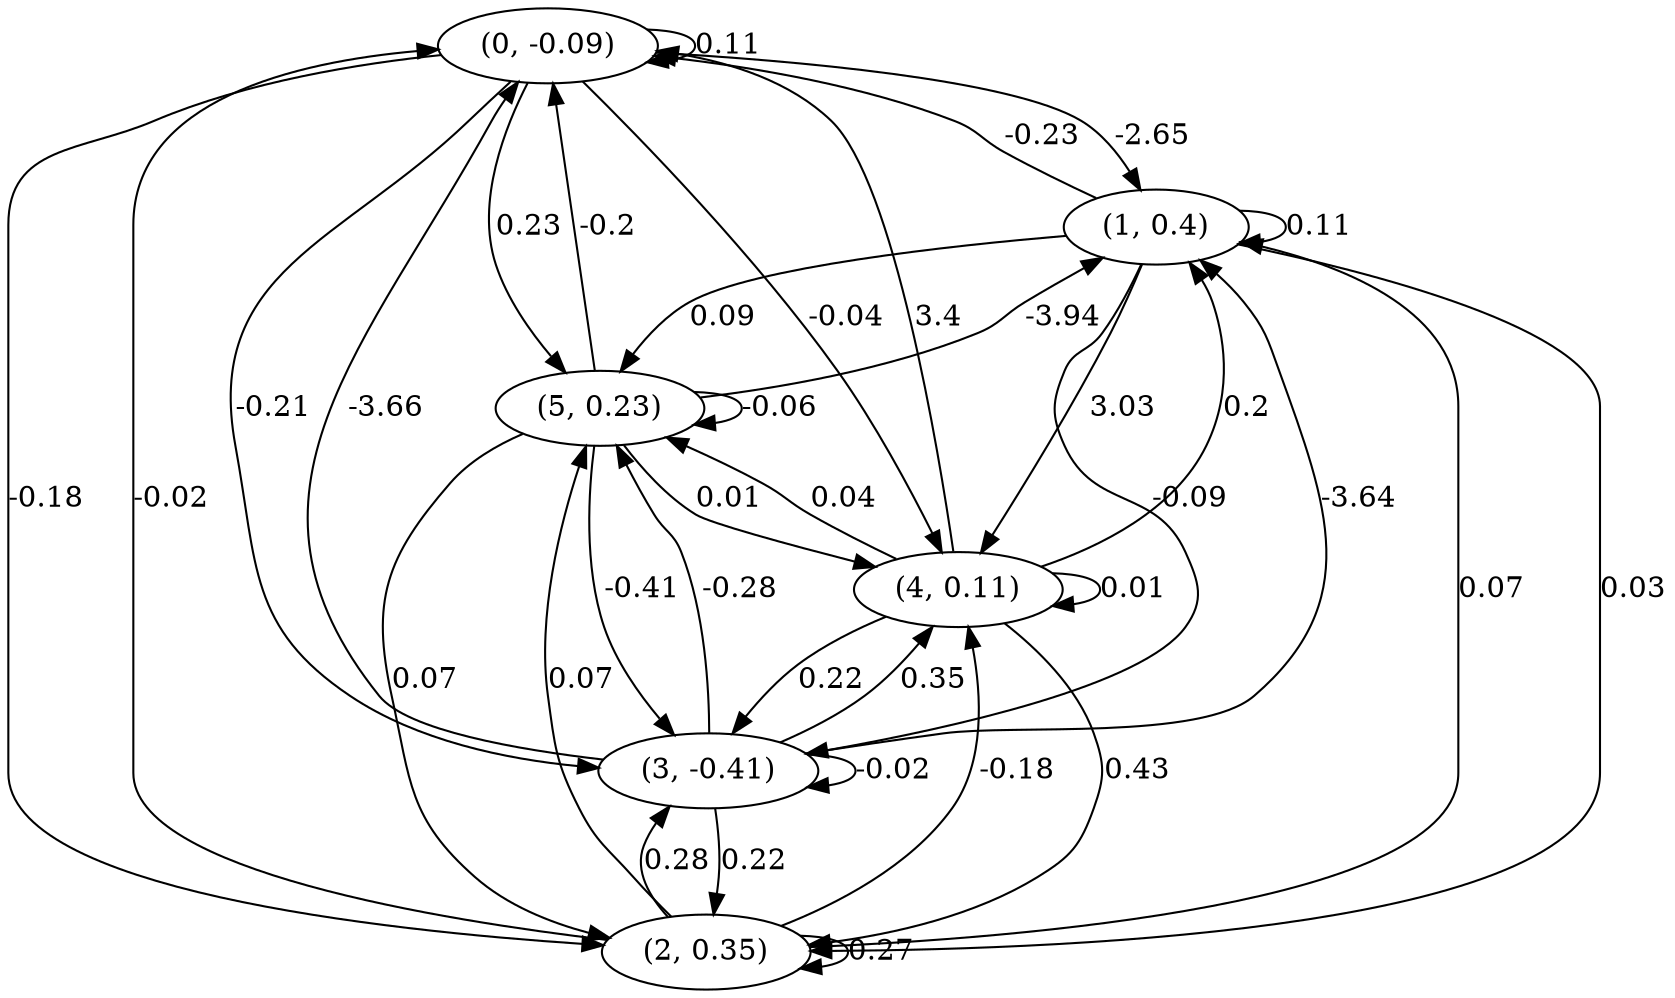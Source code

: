 digraph {
    0 [ label = "(0, -0.09)" ]
    1 [ label = "(1, 0.4)" ]
    2 [ label = "(2, 0.35)" ]
    3 [ label = "(3, -0.41)" ]
    4 [ label = "(4, 0.11)" ]
    5 [ label = "(5, 0.23)" ]
    0 -> 0 [ label = "0.11" ]
    1 -> 1 [ label = "0.11" ]
    2 -> 2 [ label = "0.27" ]
    3 -> 3 [ label = "-0.02" ]
    4 -> 4 [ label = "0.01" ]
    5 -> 5 [ label = "-0.06" ]
    1 -> 0 [ label = "-0.23" ]
    2 -> 0 [ label = "-0.02" ]
    3 -> 0 [ label = "-3.66" ]
    4 -> 0 [ label = "3.4" ]
    5 -> 0 [ label = "-0.2" ]
    0 -> 1 [ label = "-2.65" ]
    2 -> 1 [ label = "0.07" ]
    3 -> 1 [ label = "-3.64" ]
    4 -> 1 [ label = "0.2" ]
    5 -> 1 [ label = "-3.94" ]
    0 -> 2 [ label = "-0.18" ]
    1 -> 2 [ label = "0.03" ]
    3 -> 2 [ label = "0.22" ]
    4 -> 2 [ label = "0.43" ]
    5 -> 2 [ label = "0.07" ]
    0 -> 3 [ label = "-0.21" ]
    1 -> 3 [ label = "-0.09" ]
    2 -> 3 [ label = "0.28" ]
    4 -> 3 [ label = "0.22" ]
    5 -> 3 [ label = "-0.41" ]
    0 -> 4 [ label = "-0.04" ]
    1 -> 4 [ label = "3.03" ]
    2 -> 4 [ label = "-0.18" ]
    3 -> 4 [ label = "0.35" ]
    5 -> 4 [ label = "0.01" ]
    0 -> 5 [ label = "0.23" ]
    1 -> 5 [ label = "0.09" ]
    2 -> 5 [ label = "0.07" ]
    3 -> 5 [ label = "-0.28" ]
    4 -> 5 [ label = "0.04" ]
}

